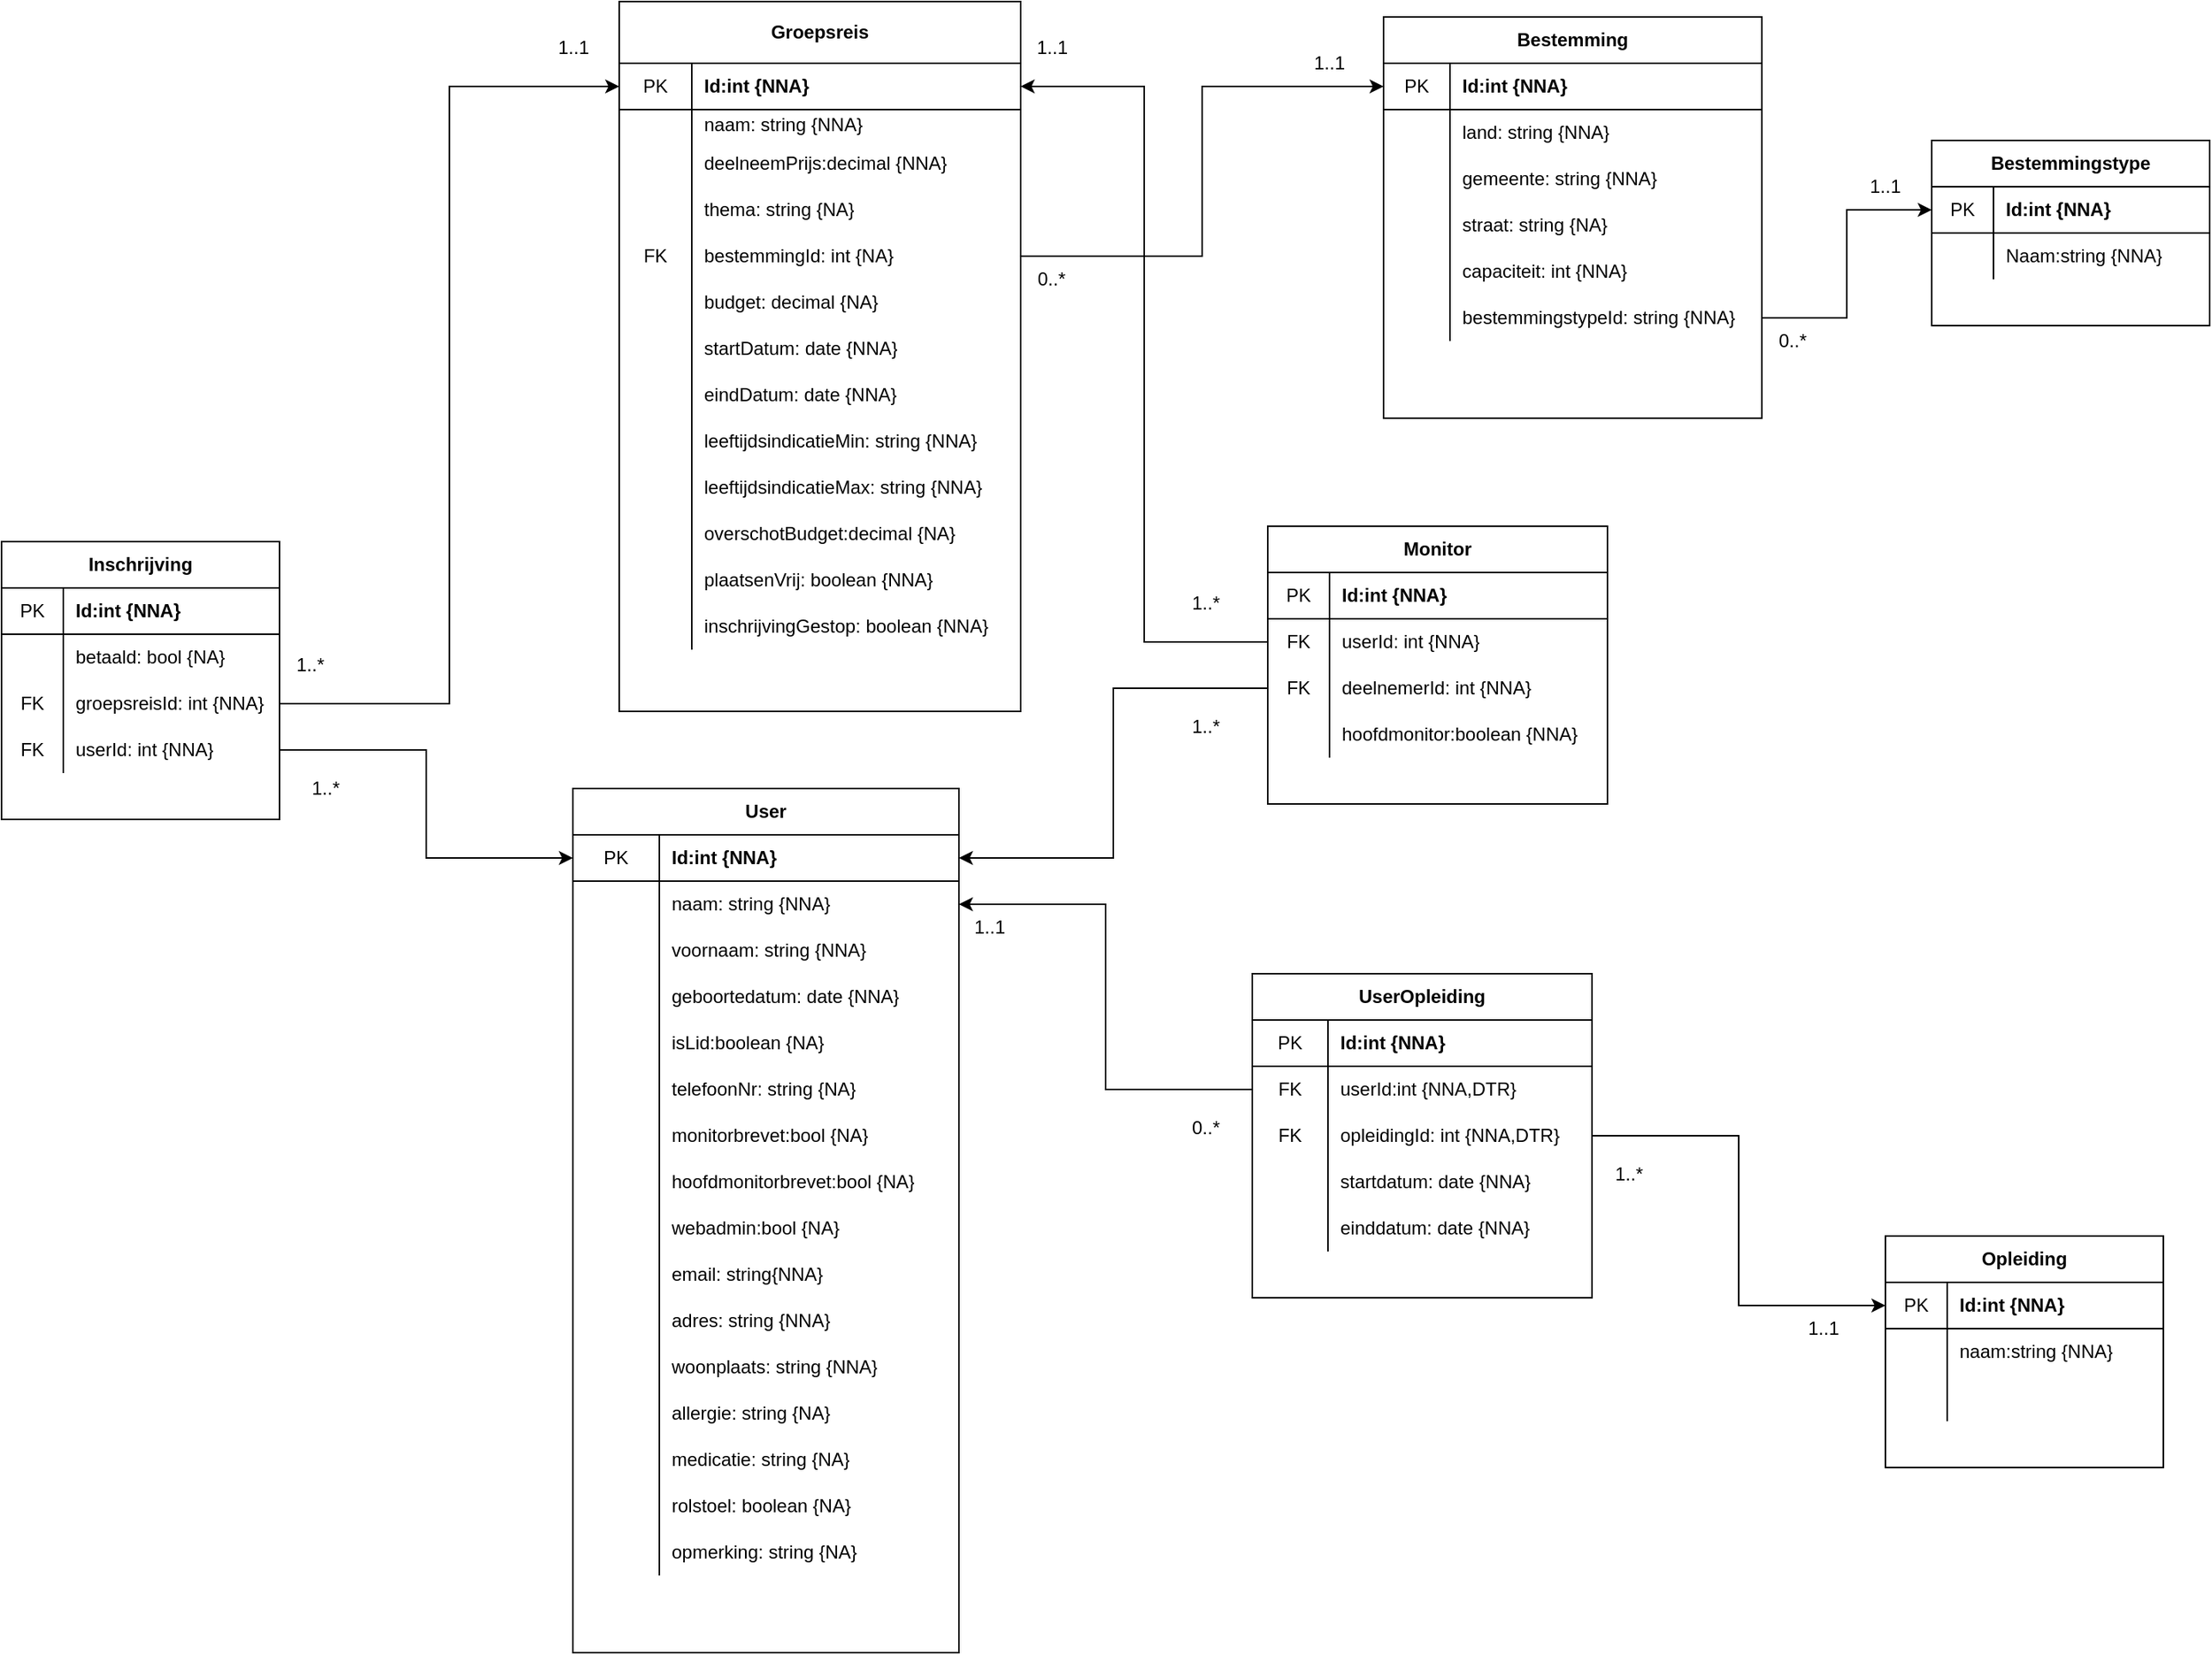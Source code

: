 <mxfile version="13.9.9" type="device"><diagram id="C5RBs43oDa-KdzZeNtuy" name="Page-1"><mxGraphModel dx="2069" dy="554" grid="1" gridSize="10" guides="1" tooltips="1" connect="1" arrows="1" fold="1" page="1" pageScale="1" pageWidth="827" pageHeight="1169" math="0" shadow="0"><root><mxCell id="WIyWlLk6GJQsqaUBKTNV-0"/><mxCell id="WIyWlLk6GJQsqaUBKTNV-1" parent="WIyWlLk6GJQsqaUBKTNV-0"/><mxCell id="b2RmtVHGMw0aTSCNM7jY-10" value="Groepsreis" style="shape=table;html=1;whiteSpace=wrap;startSize=40;container=1;collapsible=0;childLayout=tableLayout;fixedRows=1;rowLines=0;fontStyle=1;align=center;" parent="WIyWlLk6GJQsqaUBKTNV-1" vertex="1"><mxGeometry x="-260" y="50" width="260" height="460" as="geometry"/></mxCell><mxCell id="b2RmtVHGMw0aTSCNM7jY-11" value="" style="shape=partialRectangle;html=1;whiteSpace=wrap;collapsible=0;dropTarget=0;pointerEvents=0;fillColor=none;top=0;left=0;bottom=1;right=0;points=[[0,0.5],[1,0.5]];portConstraint=eastwest;" parent="b2RmtVHGMw0aTSCNM7jY-10" vertex="1"><mxGeometry y="40" width="260" height="30" as="geometry"/></mxCell><mxCell id="b2RmtVHGMw0aTSCNM7jY-12" value="PK" style="shape=partialRectangle;html=1;whiteSpace=wrap;connectable=0;fillColor=none;top=0;left=0;bottom=0;right=0;overflow=hidden;" parent="b2RmtVHGMw0aTSCNM7jY-11" vertex="1"><mxGeometry width="47" height="30" as="geometry"/></mxCell><mxCell id="b2RmtVHGMw0aTSCNM7jY-13" value="&lt;span style=&quot;font-weight: 700 ; background-color: rgb(255 , 255 , 255)&quot;&gt;Id:int {NNA}&lt;/span&gt;" style="shape=partialRectangle;html=1;whiteSpace=wrap;connectable=0;fillColor=none;top=0;left=0;bottom=0;right=0;align=left;spacingLeft=6;overflow=hidden;" parent="b2RmtVHGMw0aTSCNM7jY-11" vertex="1"><mxGeometry x="47" width="213" height="30" as="geometry"/></mxCell><mxCell id="b2RmtVHGMw0aTSCNM7jY-14" value="" style="shape=partialRectangle;html=1;whiteSpace=wrap;collapsible=0;dropTarget=0;pointerEvents=0;fillColor=none;top=0;left=0;bottom=0;right=0;points=[[0,0.5],[1,0.5]];portConstraint=eastwest;" parent="b2RmtVHGMw0aTSCNM7jY-10" vertex="1"><mxGeometry y="70" width="260" height="20" as="geometry"/></mxCell><mxCell id="b2RmtVHGMw0aTSCNM7jY-15" value="" style="shape=partialRectangle;html=1;whiteSpace=wrap;connectable=0;fillColor=none;top=0;left=0;bottom=0;right=0;overflow=hidden;" parent="b2RmtVHGMw0aTSCNM7jY-14" vertex="1"><mxGeometry width="47" height="20" as="geometry"/></mxCell><mxCell id="b2RmtVHGMw0aTSCNM7jY-16" value="naam: string {NNA}" style="shape=partialRectangle;html=1;whiteSpace=wrap;connectable=0;fillColor=none;top=0;left=0;bottom=0;right=0;align=left;spacingLeft=6;overflow=hidden;" parent="b2RmtVHGMw0aTSCNM7jY-14" vertex="1"><mxGeometry x="47" width="213" height="20" as="geometry"/></mxCell><mxCell id="b2RmtVHGMw0aTSCNM7jY-17" value="" style="shape=partialRectangle;html=1;whiteSpace=wrap;collapsible=0;dropTarget=0;pointerEvents=0;fillColor=none;top=0;left=0;bottom=0;right=0;points=[[0,0.5],[1,0.5]];portConstraint=eastwest;" parent="b2RmtVHGMw0aTSCNM7jY-10" vertex="1"><mxGeometry y="90" width="260" height="30" as="geometry"/></mxCell><mxCell id="b2RmtVHGMw0aTSCNM7jY-18" value="" style="shape=partialRectangle;html=1;whiteSpace=wrap;connectable=0;fillColor=none;top=0;left=0;bottom=0;right=0;overflow=hidden;" parent="b2RmtVHGMw0aTSCNM7jY-17" vertex="1"><mxGeometry width="47" height="30" as="geometry"/></mxCell><mxCell id="b2RmtVHGMw0aTSCNM7jY-19" value="deelneemPrijs:decimal {NNA}" style="shape=partialRectangle;html=1;whiteSpace=wrap;connectable=0;fillColor=none;top=0;left=0;bottom=0;right=0;align=left;spacingLeft=6;overflow=hidden;" parent="b2RmtVHGMw0aTSCNM7jY-17" vertex="1"><mxGeometry x="47" width="213" height="30" as="geometry"/></mxCell><mxCell id="LgkjcT197E1DzK7klK1a-7" value="" style="shape=partialRectangle;html=1;whiteSpace=wrap;collapsible=0;dropTarget=0;pointerEvents=0;fillColor=none;top=0;left=0;bottom=0;right=0;points=[[0,0.5],[1,0.5]];portConstraint=eastwest;" parent="b2RmtVHGMw0aTSCNM7jY-10" vertex="1"><mxGeometry y="120" width="260" height="30" as="geometry"/></mxCell><mxCell id="LgkjcT197E1DzK7klK1a-8" value="" style="shape=partialRectangle;html=1;whiteSpace=wrap;connectable=0;fillColor=none;top=0;left=0;bottom=0;right=0;overflow=hidden;" parent="LgkjcT197E1DzK7klK1a-7" vertex="1"><mxGeometry width="47" height="30" as="geometry"/></mxCell><mxCell id="LgkjcT197E1DzK7klK1a-9" value="thema: string {NA}" style="shape=partialRectangle;html=1;whiteSpace=wrap;connectable=0;fillColor=none;top=0;left=0;bottom=0;right=0;align=left;spacingLeft=6;overflow=hidden;" parent="LgkjcT197E1DzK7klK1a-7" vertex="1"><mxGeometry x="47" width="213" height="30" as="geometry"/></mxCell><mxCell id="LgkjcT197E1DzK7klK1a-24" value="" style="shape=partialRectangle;html=1;whiteSpace=wrap;collapsible=0;dropTarget=0;pointerEvents=0;fillColor=none;top=0;left=0;bottom=0;right=0;points=[[0,0.5],[1,0.5]];portConstraint=eastwest;" parent="b2RmtVHGMw0aTSCNM7jY-10" vertex="1"><mxGeometry y="150" width="260" height="30" as="geometry"/></mxCell><mxCell id="LgkjcT197E1DzK7klK1a-25" value="FK" style="shape=partialRectangle;html=1;whiteSpace=wrap;connectable=0;fillColor=none;top=0;left=0;bottom=0;right=0;overflow=hidden;" parent="LgkjcT197E1DzK7klK1a-24" vertex="1"><mxGeometry width="47" height="30" as="geometry"/></mxCell><mxCell id="LgkjcT197E1DzK7klK1a-26" value="bestemmingId: int {NA}" style="shape=partialRectangle;html=1;whiteSpace=wrap;connectable=0;fillColor=none;top=0;left=0;bottom=0;right=0;align=left;spacingLeft=6;overflow=hidden;" parent="LgkjcT197E1DzK7klK1a-24" vertex="1"><mxGeometry x="47" width="213" height="30" as="geometry"/></mxCell><mxCell id="nug8iFL8tTf4QqqPqUYA-22" value="" style="shape=partialRectangle;html=1;whiteSpace=wrap;collapsible=0;dropTarget=0;pointerEvents=0;fillColor=none;top=0;left=0;bottom=0;right=0;points=[[0,0.5],[1,0.5]];portConstraint=eastwest;" parent="b2RmtVHGMw0aTSCNM7jY-10" vertex="1"><mxGeometry y="180" width="260" height="30" as="geometry"/></mxCell><mxCell id="nug8iFL8tTf4QqqPqUYA-23" value="" style="shape=partialRectangle;html=1;whiteSpace=wrap;connectable=0;fillColor=none;top=0;left=0;bottom=0;right=0;overflow=hidden;" parent="nug8iFL8tTf4QqqPqUYA-22" vertex="1"><mxGeometry width="47" height="30" as="geometry"/></mxCell><mxCell id="nug8iFL8tTf4QqqPqUYA-24" value="budget: decimal {NA}" style="shape=partialRectangle;html=1;whiteSpace=wrap;connectable=0;fillColor=none;top=0;left=0;bottom=0;right=0;align=left;spacingLeft=6;overflow=hidden;" parent="nug8iFL8tTf4QqqPqUYA-22" vertex="1"><mxGeometry x="47" width="213" height="30" as="geometry"/></mxCell><mxCell id="nug8iFL8tTf4QqqPqUYA-47" value="" style="shape=partialRectangle;html=1;whiteSpace=wrap;collapsible=0;dropTarget=0;pointerEvents=0;fillColor=none;top=0;left=0;bottom=0;right=0;points=[[0,0.5],[1,0.5]];portConstraint=eastwest;" parent="b2RmtVHGMw0aTSCNM7jY-10" vertex="1"><mxGeometry y="210" width="260" height="30" as="geometry"/></mxCell><mxCell id="nug8iFL8tTf4QqqPqUYA-48" value="" style="shape=partialRectangle;html=1;whiteSpace=wrap;connectable=0;fillColor=none;top=0;left=0;bottom=0;right=0;overflow=hidden;" parent="nug8iFL8tTf4QqqPqUYA-47" vertex="1"><mxGeometry width="47" height="30" as="geometry"/></mxCell><mxCell id="nug8iFL8tTf4QqqPqUYA-49" value="startDatum: date {NNA}" style="shape=partialRectangle;html=1;whiteSpace=wrap;connectable=0;fillColor=none;top=0;left=0;bottom=0;right=0;align=left;spacingLeft=6;overflow=hidden;" parent="nug8iFL8tTf4QqqPqUYA-47" vertex="1"><mxGeometry x="47" width="213" height="30" as="geometry"/></mxCell><mxCell id="nug8iFL8tTf4QqqPqUYA-50" value="" style="shape=partialRectangle;html=1;whiteSpace=wrap;collapsible=0;dropTarget=0;pointerEvents=0;fillColor=none;top=0;left=0;bottom=0;right=0;points=[[0,0.5],[1,0.5]];portConstraint=eastwest;" parent="b2RmtVHGMw0aTSCNM7jY-10" vertex="1"><mxGeometry y="240" width="260" height="30" as="geometry"/></mxCell><mxCell id="nug8iFL8tTf4QqqPqUYA-51" value="" style="shape=partialRectangle;html=1;whiteSpace=wrap;connectable=0;fillColor=none;top=0;left=0;bottom=0;right=0;overflow=hidden;" parent="nug8iFL8tTf4QqqPqUYA-50" vertex="1"><mxGeometry width="47" height="30" as="geometry"/></mxCell><mxCell id="nug8iFL8tTf4QqqPqUYA-52" value="eindDatum: date {NNA}" style="shape=partialRectangle;html=1;whiteSpace=wrap;connectable=0;fillColor=none;top=0;left=0;bottom=0;right=0;align=left;spacingLeft=6;overflow=hidden;" parent="nug8iFL8tTf4QqqPqUYA-50" vertex="1"><mxGeometry x="47" width="213" height="30" as="geometry"/></mxCell><mxCell id="LgkjcT197E1DzK7klK1a-4" value="" style="shape=partialRectangle;html=1;whiteSpace=wrap;collapsible=0;dropTarget=0;pointerEvents=0;fillColor=none;top=0;left=0;bottom=0;right=0;points=[[0,0.5],[1,0.5]];portConstraint=eastwest;" parent="b2RmtVHGMw0aTSCNM7jY-10" vertex="1"><mxGeometry y="270" width="260" height="30" as="geometry"/></mxCell><mxCell id="LgkjcT197E1DzK7klK1a-5" value="" style="shape=partialRectangle;html=1;whiteSpace=wrap;connectable=0;fillColor=none;top=0;left=0;bottom=0;right=0;overflow=hidden;" parent="LgkjcT197E1DzK7klK1a-4" vertex="1"><mxGeometry width="47" height="30" as="geometry"/></mxCell><mxCell id="LgkjcT197E1DzK7klK1a-6" value="leeftijdsindicatieMin: string {NNA}" style="shape=partialRectangle;html=1;whiteSpace=wrap;connectable=0;fillColor=none;top=0;left=0;bottom=0;right=0;align=left;spacingLeft=6;overflow=hidden;" parent="LgkjcT197E1DzK7klK1a-4" vertex="1"><mxGeometry x="47" width="213" height="30" as="geometry"/></mxCell><mxCell id="aZck751rsVT54Oi11za5-96" value="" style="shape=partialRectangle;html=1;whiteSpace=wrap;collapsible=0;dropTarget=0;pointerEvents=0;fillColor=none;top=0;left=0;bottom=0;right=0;points=[[0,0.5],[1,0.5]];portConstraint=eastwest;" vertex="1" parent="b2RmtVHGMw0aTSCNM7jY-10"><mxGeometry y="300" width="260" height="30" as="geometry"/></mxCell><mxCell id="aZck751rsVT54Oi11za5-97" value="" style="shape=partialRectangle;html=1;whiteSpace=wrap;connectable=0;fillColor=none;top=0;left=0;bottom=0;right=0;overflow=hidden;" vertex="1" parent="aZck751rsVT54Oi11za5-96"><mxGeometry width="47" height="30" as="geometry"/></mxCell><mxCell id="aZck751rsVT54Oi11za5-98" value="leeftijdsindicatieMax: string {NNA}" style="shape=partialRectangle;html=1;whiteSpace=wrap;connectable=0;fillColor=none;top=0;left=0;bottom=0;right=0;align=left;spacingLeft=6;overflow=hidden;" vertex="1" parent="aZck751rsVT54Oi11za5-96"><mxGeometry x="47" width="213" height="30" as="geometry"/></mxCell><mxCell id="aZck751rsVT54Oi11za5-114" value="" style="shape=partialRectangle;html=1;whiteSpace=wrap;collapsible=0;dropTarget=0;pointerEvents=0;fillColor=none;top=0;left=0;bottom=0;right=0;points=[[0,0.5],[1,0.5]];portConstraint=eastwest;" vertex="1" parent="b2RmtVHGMw0aTSCNM7jY-10"><mxGeometry y="330" width="260" height="30" as="geometry"/></mxCell><mxCell id="aZck751rsVT54Oi11za5-115" value="" style="shape=partialRectangle;html=1;whiteSpace=wrap;connectable=0;fillColor=none;top=0;left=0;bottom=0;right=0;overflow=hidden;" vertex="1" parent="aZck751rsVT54Oi11za5-114"><mxGeometry width="47" height="30" as="geometry"/></mxCell><mxCell id="aZck751rsVT54Oi11za5-116" value="overschotBudget:decimal {NA}" style="shape=partialRectangle;html=1;whiteSpace=wrap;connectable=0;fillColor=none;top=0;left=0;bottom=0;right=0;align=left;spacingLeft=6;overflow=hidden;" vertex="1" parent="aZck751rsVT54Oi11za5-114"><mxGeometry x="47" width="213" height="30" as="geometry"/></mxCell><mxCell id="aZck751rsVT54Oi11za5-117" value="" style="shape=partialRectangle;html=1;whiteSpace=wrap;collapsible=0;dropTarget=0;pointerEvents=0;fillColor=none;top=0;left=0;bottom=0;right=0;points=[[0,0.5],[1,0.5]];portConstraint=eastwest;" vertex="1" parent="b2RmtVHGMw0aTSCNM7jY-10"><mxGeometry y="360" width="260" height="30" as="geometry"/></mxCell><mxCell id="aZck751rsVT54Oi11za5-118" value="" style="shape=partialRectangle;html=1;whiteSpace=wrap;connectable=0;fillColor=none;top=0;left=0;bottom=0;right=0;overflow=hidden;" vertex="1" parent="aZck751rsVT54Oi11za5-117"><mxGeometry width="47" height="30" as="geometry"/></mxCell><mxCell id="aZck751rsVT54Oi11za5-119" value="plaatsenVrij: boolean {NNA}" style="shape=partialRectangle;html=1;whiteSpace=wrap;connectable=0;fillColor=none;top=0;left=0;bottom=0;right=0;align=left;spacingLeft=6;overflow=hidden;" vertex="1" parent="aZck751rsVT54Oi11za5-117"><mxGeometry x="47" width="213" height="30" as="geometry"/></mxCell><mxCell id="aZck751rsVT54Oi11za5-157" value="" style="shape=partialRectangle;html=1;whiteSpace=wrap;collapsible=0;dropTarget=0;pointerEvents=0;fillColor=none;top=0;left=0;bottom=0;right=0;points=[[0,0.5],[1,0.5]];portConstraint=eastwest;" vertex="1" parent="b2RmtVHGMw0aTSCNM7jY-10"><mxGeometry y="390" width="260" height="30" as="geometry"/></mxCell><mxCell id="aZck751rsVT54Oi11za5-158" value="" style="shape=partialRectangle;html=1;whiteSpace=wrap;connectable=0;fillColor=none;top=0;left=0;bottom=0;right=0;overflow=hidden;" vertex="1" parent="aZck751rsVT54Oi11za5-157"><mxGeometry width="47" height="30" as="geometry"/></mxCell><mxCell id="aZck751rsVT54Oi11za5-159" value="inschrijvingGestop: boolean {NNA}" style="shape=partialRectangle;html=1;whiteSpace=wrap;connectable=0;fillColor=none;top=0;left=0;bottom=0;right=0;align=left;spacingLeft=6;overflow=hidden;" vertex="1" parent="aZck751rsVT54Oi11za5-157"><mxGeometry x="47" width="213" height="30" as="geometry"/></mxCell><mxCell id="b2RmtVHGMw0aTSCNM7jY-20" value="Bestemming" style="shape=table;html=1;whiteSpace=wrap;startSize=30;container=1;collapsible=0;childLayout=tableLayout;fixedRows=1;rowLines=0;fontStyle=1;align=center;" parent="WIyWlLk6GJQsqaUBKTNV-1" vertex="1"><mxGeometry x="235" y="60" width="245" height="260" as="geometry"/></mxCell><mxCell id="b2RmtVHGMw0aTSCNM7jY-21" value="" style="shape=partialRectangle;html=1;whiteSpace=wrap;collapsible=0;dropTarget=0;pointerEvents=0;fillColor=none;top=0;left=0;bottom=1;right=0;points=[[0,0.5],[1,0.5]];portConstraint=eastwest;" parent="b2RmtVHGMw0aTSCNM7jY-20" vertex="1"><mxGeometry y="30" width="245" height="30" as="geometry"/></mxCell><mxCell id="b2RmtVHGMw0aTSCNM7jY-22" value="PK" style="shape=partialRectangle;html=1;whiteSpace=wrap;connectable=0;fillColor=none;top=0;left=0;bottom=0;right=0;overflow=hidden;" parent="b2RmtVHGMw0aTSCNM7jY-21" vertex="1"><mxGeometry width="43" height="30" as="geometry"/></mxCell><mxCell id="b2RmtVHGMw0aTSCNM7jY-23" value="&lt;span style=&quot;font-weight: 700 ; background-color: rgb(255 , 255 , 255)&quot;&gt;Id:int {NNA}&lt;/span&gt;" style="shape=partialRectangle;html=1;whiteSpace=wrap;connectable=0;fillColor=none;top=0;left=0;bottom=0;right=0;align=left;spacingLeft=6;overflow=hidden;" parent="b2RmtVHGMw0aTSCNM7jY-21" vertex="1"><mxGeometry x="43" width="202" height="30" as="geometry"/></mxCell><mxCell id="b2RmtVHGMw0aTSCNM7jY-24" value="" style="shape=partialRectangle;html=1;whiteSpace=wrap;collapsible=0;dropTarget=0;pointerEvents=0;fillColor=none;top=0;left=0;bottom=0;right=0;points=[[0,0.5],[1,0.5]];portConstraint=eastwest;" parent="b2RmtVHGMw0aTSCNM7jY-20" vertex="1"><mxGeometry y="60" width="245" height="30" as="geometry"/></mxCell><mxCell id="b2RmtVHGMw0aTSCNM7jY-25" value="" style="shape=partialRectangle;html=1;whiteSpace=wrap;connectable=0;fillColor=none;top=0;left=0;bottom=0;right=0;overflow=hidden;" parent="b2RmtVHGMw0aTSCNM7jY-24" vertex="1"><mxGeometry width="43" height="30" as="geometry"/></mxCell><mxCell id="b2RmtVHGMw0aTSCNM7jY-26" value="land: string {NNA}" style="shape=partialRectangle;html=1;whiteSpace=wrap;connectable=0;fillColor=none;top=0;left=0;bottom=0;right=0;align=left;spacingLeft=6;overflow=hidden;" parent="b2RmtVHGMw0aTSCNM7jY-24" vertex="1"><mxGeometry x="43" width="202" height="30" as="geometry"/></mxCell><mxCell id="b2RmtVHGMw0aTSCNM7jY-27" value="" style="shape=partialRectangle;html=1;whiteSpace=wrap;collapsible=0;dropTarget=0;pointerEvents=0;fillColor=none;top=0;left=0;bottom=0;right=0;points=[[0,0.5],[1,0.5]];portConstraint=eastwest;" parent="b2RmtVHGMw0aTSCNM7jY-20" vertex="1"><mxGeometry y="90" width="245" height="30" as="geometry"/></mxCell><mxCell id="b2RmtVHGMw0aTSCNM7jY-28" value="" style="shape=partialRectangle;html=1;whiteSpace=wrap;connectable=0;fillColor=none;top=0;left=0;bottom=0;right=0;overflow=hidden;" parent="b2RmtVHGMw0aTSCNM7jY-27" vertex="1"><mxGeometry width="43" height="30" as="geometry"/></mxCell><mxCell id="b2RmtVHGMw0aTSCNM7jY-29" value="gemeente: string {NNA}" style="shape=partialRectangle;html=1;whiteSpace=wrap;connectable=0;fillColor=none;top=0;left=0;bottom=0;right=0;align=left;spacingLeft=6;overflow=hidden;" parent="b2RmtVHGMw0aTSCNM7jY-27" vertex="1"><mxGeometry x="43" width="202" height="30" as="geometry"/></mxCell><mxCell id="uZnQe8wYLzyNg_ydjCBc-38" value="" style="shape=partialRectangle;html=1;whiteSpace=wrap;collapsible=0;dropTarget=0;pointerEvents=0;fillColor=none;top=0;left=0;bottom=0;right=0;points=[[0,0.5],[1,0.5]];portConstraint=eastwest;" parent="b2RmtVHGMw0aTSCNM7jY-20" vertex="1"><mxGeometry y="120" width="245" height="30" as="geometry"/></mxCell><mxCell id="uZnQe8wYLzyNg_ydjCBc-39" value="" style="shape=partialRectangle;html=1;whiteSpace=wrap;connectable=0;fillColor=none;top=0;left=0;bottom=0;right=0;overflow=hidden;" parent="uZnQe8wYLzyNg_ydjCBc-38" vertex="1"><mxGeometry width="43" height="30" as="geometry"/></mxCell><mxCell id="uZnQe8wYLzyNg_ydjCBc-40" value="straat: string {NA}" style="shape=partialRectangle;html=1;whiteSpace=wrap;connectable=0;fillColor=none;top=0;left=0;bottom=0;right=0;align=left;spacingLeft=6;overflow=hidden;" parent="uZnQe8wYLzyNg_ydjCBc-38" vertex="1"><mxGeometry x="43" width="202" height="30" as="geometry"/></mxCell><mxCell id="uZnQe8wYLzyNg_ydjCBc-41" value="" style="shape=partialRectangle;html=1;whiteSpace=wrap;collapsible=0;dropTarget=0;pointerEvents=0;fillColor=none;top=0;left=0;bottom=0;right=0;points=[[0,0.5],[1,0.5]];portConstraint=eastwest;" parent="b2RmtVHGMw0aTSCNM7jY-20" vertex="1"><mxGeometry y="150" width="245" height="30" as="geometry"/></mxCell><mxCell id="uZnQe8wYLzyNg_ydjCBc-42" value="" style="shape=partialRectangle;html=1;whiteSpace=wrap;connectable=0;fillColor=none;top=0;left=0;bottom=0;right=0;overflow=hidden;" parent="uZnQe8wYLzyNg_ydjCBc-41" vertex="1"><mxGeometry width="43" height="30" as="geometry"/></mxCell><mxCell id="uZnQe8wYLzyNg_ydjCBc-43" value="capaciteit: int {NNA}" style="shape=partialRectangle;html=1;whiteSpace=wrap;connectable=0;fillColor=none;top=0;left=0;bottom=0;right=0;align=left;spacingLeft=6;overflow=hidden;" parent="uZnQe8wYLzyNg_ydjCBc-41" vertex="1"><mxGeometry x="43" width="202" height="30" as="geometry"/></mxCell><mxCell id="nug8iFL8tTf4QqqPqUYA-75" value="" style="shape=partialRectangle;html=1;whiteSpace=wrap;collapsible=0;dropTarget=0;pointerEvents=0;fillColor=none;top=0;left=0;bottom=0;right=0;points=[[0,0.5],[1,0.5]];portConstraint=eastwest;" parent="b2RmtVHGMw0aTSCNM7jY-20" vertex="1"><mxGeometry y="180" width="245" height="30" as="geometry"/></mxCell><mxCell id="nug8iFL8tTf4QqqPqUYA-76" value="" style="shape=partialRectangle;html=1;whiteSpace=wrap;connectable=0;fillColor=none;top=0;left=0;bottom=0;right=0;overflow=hidden;" parent="nug8iFL8tTf4QqqPqUYA-75" vertex="1"><mxGeometry width="43" height="30" as="geometry"/></mxCell><mxCell id="nug8iFL8tTf4QqqPqUYA-77" value="bestemmingstypeId: string {NNA}" style="shape=partialRectangle;html=1;whiteSpace=wrap;connectable=0;fillColor=none;top=0;left=0;bottom=0;right=0;align=left;spacingLeft=6;overflow=hidden;" parent="nug8iFL8tTf4QqqPqUYA-75" vertex="1"><mxGeometry x="43" width="202" height="30" as="geometry"/></mxCell><mxCell id="nug8iFL8tTf4QqqPqUYA-78" style="edgeStyle=orthogonalEdgeStyle;rounded=0;orthogonalLoop=1;jettySize=auto;html=1;exitX=1;exitY=0.5;exitDx=0;exitDy=0;" parent="b2RmtVHGMw0aTSCNM7jY-20" source="nug8iFL8tTf4QqqPqUYA-75" target="nug8iFL8tTf4QqqPqUYA-75" edge="1"><mxGeometry relative="1" as="geometry"/></mxCell><mxCell id="b2RmtVHGMw0aTSCNM7jY-30" value="User" style="shape=table;html=1;whiteSpace=wrap;startSize=30;container=1;collapsible=0;childLayout=tableLayout;fixedRows=1;rowLines=0;fontStyle=1;align=center;" parent="WIyWlLk6GJQsqaUBKTNV-1" vertex="1"><mxGeometry x="-290" y="560" width="250" height="560" as="geometry"/></mxCell><mxCell id="b2RmtVHGMw0aTSCNM7jY-31" value="" style="shape=partialRectangle;html=1;whiteSpace=wrap;collapsible=0;dropTarget=0;pointerEvents=0;fillColor=none;top=0;left=0;bottom=1;right=0;points=[[0,0.5],[1,0.5]];portConstraint=eastwest;" parent="b2RmtVHGMw0aTSCNM7jY-30" vertex="1"><mxGeometry y="30" width="250" height="30" as="geometry"/></mxCell><mxCell id="b2RmtVHGMw0aTSCNM7jY-32" value="PK" style="shape=partialRectangle;html=1;whiteSpace=wrap;connectable=0;fillColor=none;top=0;left=0;bottom=0;right=0;overflow=hidden;" parent="b2RmtVHGMw0aTSCNM7jY-31" vertex="1"><mxGeometry width="56" height="30" as="geometry"/></mxCell><mxCell id="b2RmtVHGMw0aTSCNM7jY-33" value="&lt;span style=&quot;font-weight: 700 ; background-color: rgb(255 , 255 , 255)&quot;&gt;Id:int {NNA}&lt;/span&gt;" style="shape=partialRectangle;html=1;whiteSpace=wrap;connectable=0;fillColor=none;top=0;left=0;bottom=0;right=0;align=left;spacingLeft=6;overflow=hidden;" parent="b2RmtVHGMw0aTSCNM7jY-31" vertex="1"><mxGeometry x="56" width="194" height="30" as="geometry"/></mxCell><mxCell id="b2RmtVHGMw0aTSCNM7jY-34" value="" style="shape=partialRectangle;html=1;whiteSpace=wrap;collapsible=0;dropTarget=0;pointerEvents=0;fillColor=none;top=0;left=0;bottom=0;right=0;points=[[0,0.5],[1,0.5]];portConstraint=eastwest;" parent="b2RmtVHGMw0aTSCNM7jY-30" vertex="1"><mxGeometry y="60" width="250" height="30" as="geometry"/></mxCell><mxCell id="b2RmtVHGMw0aTSCNM7jY-35" value="" style="shape=partialRectangle;html=1;whiteSpace=wrap;connectable=0;fillColor=none;top=0;left=0;bottom=0;right=0;overflow=hidden;" parent="b2RmtVHGMw0aTSCNM7jY-34" vertex="1"><mxGeometry width="56" height="30" as="geometry"/></mxCell><mxCell id="b2RmtVHGMw0aTSCNM7jY-36" value="naam: string {NNA}" style="shape=partialRectangle;html=1;whiteSpace=wrap;connectable=0;fillColor=none;top=0;left=0;bottom=0;right=0;align=left;spacingLeft=6;overflow=hidden;" parent="b2RmtVHGMw0aTSCNM7jY-34" vertex="1"><mxGeometry x="56" width="194" height="30" as="geometry"/></mxCell><mxCell id="nug8iFL8tTf4QqqPqUYA-53" value="" style="shape=partialRectangle;html=1;whiteSpace=wrap;collapsible=0;dropTarget=0;pointerEvents=0;fillColor=none;top=0;left=0;bottom=0;right=0;points=[[0,0.5],[1,0.5]];portConstraint=eastwest;" parent="b2RmtVHGMw0aTSCNM7jY-30" vertex="1"><mxGeometry y="90" width="250" height="30" as="geometry"/></mxCell><mxCell id="nug8iFL8tTf4QqqPqUYA-54" value="" style="shape=partialRectangle;html=1;whiteSpace=wrap;connectable=0;fillColor=none;top=0;left=0;bottom=0;right=0;overflow=hidden;" parent="nug8iFL8tTf4QqqPqUYA-53" vertex="1"><mxGeometry width="56" height="30" as="geometry"/></mxCell><mxCell id="nug8iFL8tTf4QqqPqUYA-55" value="voornaam: string {NNA}" style="shape=partialRectangle;html=1;whiteSpace=wrap;connectable=0;fillColor=none;top=0;left=0;bottom=0;right=0;align=left;spacingLeft=6;overflow=hidden;" parent="nug8iFL8tTf4QqqPqUYA-53" vertex="1"><mxGeometry x="56" width="194" height="30" as="geometry"/></mxCell><mxCell id="b2RmtVHGMw0aTSCNM7jY-37" value="" style="shape=partialRectangle;html=1;whiteSpace=wrap;collapsible=0;dropTarget=0;pointerEvents=0;fillColor=none;top=0;left=0;bottom=0;right=0;points=[[0,0.5],[1,0.5]];portConstraint=eastwest;" parent="b2RmtVHGMw0aTSCNM7jY-30" vertex="1"><mxGeometry y="120" width="250" height="30" as="geometry"/></mxCell><mxCell id="b2RmtVHGMw0aTSCNM7jY-38" value="" style="shape=partialRectangle;html=1;whiteSpace=wrap;connectable=0;fillColor=none;top=0;left=0;bottom=0;right=0;overflow=hidden;" parent="b2RmtVHGMw0aTSCNM7jY-37" vertex="1"><mxGeometry width="56" height="30" as="geometry"/></mxCell><mxCell id="b2RmtVHGMw0aTSCNM7jY-39" value="geboortedatum: date {NNA}" style="shape=partialRectangle;html=1;whiteSpace=wrap;connectable=0;fillColor=none;top=0;left=0;bottom=0;right=0;align=left;spacingLeft=6;overflow=hidden;" parent="b2RmtVHGMw0aTSCNM7jY-37" vertex="1"><mxGeometry x="56" width="194" height="30" as="geometry"/></mxCell><mxCell id="uZnQe8wYLzyNg_ydjCBc-44" value="" style="shape=partialRectangle;html=1;whiteSpace=wrap;collapsible=0;dropTarget=0;pointerEvents=0;fillColor=none;top=0;left=0;bottom=0;right=0;points=[[0,0.5],[1,0.5]];portConstraint=eastwest;" parent="b2RmtVHGMw0aTSCNM7jY-30" vertex="1"><mxGeometry y="150" width="250" height="30" as="geometry"/></mxCell><mxCell id="uZnQe8wYLzyNg_ydjCBc-45" value="" style="shape=partialRectangle;html=1;whiteSpace=wrap;connectable=0;fillColor=none;top=0;left=0;bottom=0;right=0;overflow=hidden;" parent="uZnQe8wYLzyNg_ydjCBc-44" vertex="1"><mxGeometry width="56" height="30" as="geometry"/></mxCell><mxCell id="uZnQe8wYLzyNg_ydjCBc-46" value="isLid:boolean {NA}" style="shape=partialRectangle;html=1;whiteSpace=wrap;connectable=0;fillColor=none;top=0;left=0;bottom=0;right=0;align=left;spacingLeft=6;overflow=hidden;" parent="uZnQe8wYLzyNg_ydjCBc-44" vertex="1"><mxGeometry x="56" width="194" height="30" as="geometry"/></mxCell><mxCell id="uZnQe8wYLzyNg_ydjCBc-47" value="" style="shape=partialRectangle;html=1;whiteSpace=wrap;collapsible=0;dropTarget=0;pointerEvents=0;fillColor=none;top=0;left=0;bottom=0;right=0;points=[[0,0.5],[1,0.5]];portConstraint=eastwest;" parent="b2RmtVHGMw0aTSCNM7jY-30" vertex="1"><mxGeometry y="180" width="250" height="30" as="geometry"/></mxCell><mxCell id="uZnQe8wYLzyNg_ydjCBc-48" value="" style="shape=partialRectangle;html=1;whiteSpace=wrap;connectable=0;fillColor=none;top=0;left=0;bottom=0;right=0;overflow=hidden;" parent="uZnQe8wYLzyNg_ydjCBc-47" vertex="1"><mxGeometry width="56" height="30" as="geometry"/></mxCell><mxCell id="uZnQe8wYLzyNg_ydjCBc-49" value="telefoonNr: string {NA}" style="shape=partialRectangle;html=1;whiteSpace=wrap;connectable=0;fillColor=none;top=0;left=0;bottom=0;right=0;align=left;spacingLeft=6;overflow=hidden;" parent="uZnQe8wYLzyNg_ydjCBc-47" vertex="1"><mxGeometry x="56" width="194" height="30" as="geometry"/></mxCell><mxCell id="uZnQe8wYLzyNg_ydjCBc-50" value="" style="shape=partialRectangle;html=1;whiteSpace=wrap;collapsible=0;dropTarget=0;pointerEvents=0;fillColor=none;top=0;left=0;bottom=0;right=0;points=[[0,0.5],[1,0.5]];portConstraint=eastwest;" parent="b2RmtVHGMw0aTSCNM7jY-30" vertex="1"><mxGeometry y="210" width="250" height="30" as="geometry"/></mxCell><mxCell id="uZnQe8wYLzyNg_ydjCBc-51" value="" style="shape=partialRectangle;html=1;whiteSpace=wrap;connectable=0;fillColor=none;top=0;left=0;bottom=0;right=0;overflow=hidden;" parent="uZnQe8wYLzyNg_ydjCBc-50" vertex="1"><mxGeometry width="56" height="30" as="geometry"/></mxCell><mxCell id="uZnQe8wYLzyNg_ydjCBc-52" value="monitorbrevet:bool {NA}" style="shape=partialRectangle;html=1;whiteSpace=wrap;connectable=0;fillColor=none;top=0;left=0;bottom=0;right=0;align=left;spacingLeft=6;overflow=hidden;" parent="uZnQe8wYLzyNg_ydjCBc-50" vertex="1"><mxGeometry x="56" width="194" height="30" as="geometry"/></mxCell><mxCell id="uZnQe8wYLzyNg_ydjCBc-53" value="" style="shape=partialRectangle;html=1;whiteSpace=wrap;collapsible=0;dropTarget=0;pointerEvents=0;fillColor=none;top=0;left=0;bottom=0;right=0;points=[[0,0.5],[1,0.5]];portConstraint=eastwest;" parent="b2RmtVHGMw0aTSCNM7jY-30" vertex="1"><mxGeometry y="240" width="250" height="30" as="geometry"/></mxCell><mxCell id="uZnQe8wYLzyNg_ydjCBc-54" value="" style="shape=partialRectangle;html=1;whiteSpace=wrap;connectable=0;fillColor=none;top=0;left=0;bottom=0;right=0;overflow=hidden;" parent="uZnQe8wYLzyNg_ydjCBc-53" vertex="1"><mxGeometry width="56" height="30" as="geometry"/></mxCell><mxCell id="uZnQe8wYLzyNg_ydjCBc-55" value="hoofdmonitorbrevet:bool {NA}" style="shape=partialRectangle;html=1;whiteSpace=wrap;connectable=0;fillColor=none;top=0;left=0;bottom=0;right=0;align=left;spacingLeft=6;overflow=hidden;" parent="uZnQe8wYLzyNg_ydjCBc-53" vertex="1"><mxGeometry x="56" width="194" height="30" as="geometry"/></mxCell><mxCell id="nug8iFL8tTf4QqqPqUYA-0" value="" style="shape=partialRectangle;html=1;whiteSpace=wrap;collapsible=0;dropTarget=0;pointerEvents=0;fillColor=none;top=0;left=0;bottom=0;right=0;points=[[0,0.5],[1,0.5]];portConstraint=eastwest;" parent="b2RmtVHGMw0aTSCNM7jY-30" vertex="1"><mxGeometry y="270" width="250" height="30" as="geometry"/></mxCell><mxCell id="nug8iFL8tTf4QqqPqUYA-1" value="" style="shape=partialRectangle;html=1;whiteSpace=wrap;connectable=0;fillColor=none;top=0;left=0;bottom=0;right=0;overflow=hidden;" parent="nug8iFL8tTf4QqqPqUYA-0" vertex="1"><mxGeometry width="56" height="30" as="geometry"/></mxCell><mxCell id="nug8iFL8tTf4QqqPqUYA-2" value="webadmin:bool {NA}" style="shape=partialRectangle;html=1;whiteSpace=wrap;connectable=0;fillColor=none;top=0;left=0;bottom=0;right=0;align=left;spacingLeft=6;overflow=hidden;" parent="nug8iFL8tTf4QqqPqUYA-0" vertex="1"><mxGeometry x="56" width="194" height="30" as="geometry"/></mxCell><mxCell id="nug8iFL8tTf4QqqPqUYA-56" value="" style="shape=partialRectangle;html=1;whiteSpace=wrap;collapsible=0;dropTarget=0;pointerEvents=0;fillColor=none;top=0;left=0;bottom=0;right=0;points=[[0,0.5],[1,0.5]];portConstraint=eastwest;" parent="b2RmtVHGMw0aTSCNM7jY-30" vertex="1"><mxGeometry y="300" width="250" height="30" as="geometry"/></mxCell><mxCell id="nug8iFL8tTf4QqqPqUYA-57" value="" style="shape=partialRectangle;html=1;whiteSpace=wrap;connectable=0;fillColor=none;top=0;left=0;bottom=0;right=0;overflow=hidden;" parent="nug8iFL8tTf4QqqPqUYA-56" vertex="1"><mxGeometry width="56" height="30" as="geometry"/></mxCell><mxCell id="nug8iFL8tTf4QqqPqUYA-58" value="email: string{NNA}" style="shape=partialRectangle;html=1;whiteSpace=wrap;connectable=0;fillColor=none;top=0;left=0;bottom=0;right=0;align=left;spacingLeft=6;overflow=hidden;" parent="nug8iFL8tTf4QqqPqUYA-56" vertex="1"><mxGeometry x="56" width="194" height="30" as="geometry"/></mxCell><mxCell id="aZck751rsVT54Oi11za5-26" value="" style="shape=partialRectangle;html=1;whiteSpace=wrap;collapsible=0;dropTarget=0;pointerEvents=0;fillColor=none;top=0;left=0;bottom=0;right=0;points=[[0,0.5],[1,0.5]];portConstraint=eastwest;" vertex="1" parent="b2RmtVHGMw0aTSCNM7jY-30"><mxGeometry y="330" width="250" height="30" as="geometry"/></mxCell><mxCell id="aZck751rsVT54Oi11za5-27" value="" style="shape=partialRectangle;html=1;whiteSpace=wrap;connectable=0;fillColor=none;top=0;left=0;bottom=0;right=0;overflow=hidden;" vertex="1" parent="aZck751rsVT54Oi11za5-26"><mxGeometry width="56" height="30" as="geometry"/></mxCell><mxCell id="aZck751rsVT54Oi11za5-28" value="adres: string {NNA}" style="shape=partialRectangle;html=1;whiteSpace=wrap;connectable=0;fillColor=none;top=0;left=0;bottom=0;right=0;align=left;spacingLeft=6;overflow=hidden;" vertex="1" parent="aZck751rsVT54Oi11za5-26"><mxGeometry x="56" width="194" height="30" as="geometry"/></mxCell><mxCell id="aZck751rsVT54Oi11za5-63" value="" style="shape=partialRectangle;html=1;whiteSpace=wrap;collapsible=0;dropTarget=0;pointerEvents=0;fillColor=none;top=0;left=0;bottom=0;right=0;points=[[0,0.5],[1,0.5]];portConstraint=eastwest;" vertex="1" parent="b2RmtVHGMw0aTSCNM7jY-30"><mxGeometry y="360" width="250" height="30" as="geometry"/></mxCell><mxCell id="aZck751rsVT54Oi11za5-64" value="" style="shape=partialRectangle;html=1;whiteSpace=wrap;connectable=0;fillColor=none;top=0;left=0;bottom=0;right=0;overflow=hidden;" vertex="1" parent="aZck751rsVT54Oi11za5-63"><mxGeometry width="56" height="30" as="geometry"/></mxCell><mxCell id="aZck751rsVT54Oi11za5-65" value="woonplaats: string {NNA}" style="shape=partialRectangle;html=1;whiteSpace=wrap;connectable=0;fillColor=none;top=0;left=0;bottom=0;right=0;align=left;spacingLeft=6;overflow=hidden;" vertex="1" parent="aZck751rsVT54Oi11za5-63"><mxGeometry x="56" width="194" height="30" as="geometry"/></mxCell><mxCell id="aZck751rsVT54Oi11za5-102" value="" style="shape=partialRectangle;html=1;whiteSpace=wrap;collapsible=0;dropTarget=0;pointerEvents=0;fillColor=none;top=0;left=0;bottom=0;right=0;points=[[0,0.5],[1,0.5]];portConstraint=eastwest;" vertex="1" parent="b2RmtVHGMw0aTSCNM7jY-30"><mxGeometry y="390" width="250" height="30" as="geometry"/></mxCell><mxCell id="aZck751rsVT54Oi11za5-103" value="" style="shape=partialRectangle;html=1;whiteSpace=wrap;connectable=0;fillColor=none;top=0;left=0;bottom=0;right=0;overflow=hidden;" vertex="1" parent="aZck751rsVT54Oi11za5-102"><mxGeometry width="56" height="30" as="geometry"/></mxCell><mxCell id="aZck751rsVT54Oi11za5-104" value="allergie: string {NA}" style="shape=partialRectangle;html=1;whiteSpace=wrap;connectable=0;fillColor=none;top=0;left=0;bottom=0;right=0;align=left;spacingLeft=6;overflow=hidden;" vertex="1" parent="aZck751rsVT54Oi11za5-102"><mxGeometry x="56" width="194" height="30" as="geometry"/></mxCell><mxCell id="aZck751rsVT54Oi11za5-105" value="" style="shape=partialRectangle;html=1;whiteSpace=wrap;collapsible=0;dropTarget=0;pointerEvents=0;fillColor=none;top=0;left=0;bottom=0;right=0;points=[[0,0.5],[1,0.5]];portConstraint=eastwest;" vertex="1" parent="b2RmtVHGMw0aTSCNM7jY-30"><mxGeometry y="420" width="250" height="30" as="geometry"/></mxCell><mxCell id="aZck751rsVT54Oi11za5-106" value="" style="shape=partialRectangle;html=1;whiteSpace=wrap;connectable=0;fillColor=none;top=0;left=0;bottom=0;right=0;overflow=hidden;" vertex="1" parent="aZck751rsVT54Oi11za5-105"><mxGeometry width="56" height="30" as="geometry"/></mxCell><mxCell id="aZck751rsVT54Oi11za5-107" value="medicatie: string {NA}" style="shape=partialRectangle;html=1;whiteSpace=wrap;connectable=0;fillColor=none;top=0;left=0;bottom=0;right=0;align=left;spacingLeft=6;overflow=hidden;" vertex="1" parent="aZck751rsVT54Oi11za5-105"><mxGeometry x="56" width="194" height="30" as="geometry"/></mxCell><mxCell id="aZck751rsVT54Oi11za5-108" value="" style="shape=partialRectangle;html=1;whiteSpace=wrap;collapsible=0;dropTarget=0;pointerEvents=0;fillColor=none;top=0;left=0;bottom=0;right=0;points=[[0,0.5],[1,0.5]];portConstraint=eastwest;" vertex="1" parent="b2RmtVHGMw0aTSCNM7jY-30"><mxGeometry y="450" width="250" height="30" as="geometry"/></mxCell><mxCell id="aZck751rsVT54Oi11za5-109" value="" style="shape=partialRectangle;html=1;whiteSpace=wrap;connectable=0;fillColor=none;top=0;left=0;bottom=0;right=0;overflow=hidden;" vertex="1" parent="aZck751rsVT54Oi11za5-108"><mxGeometry width="56" height="30" as="geometry"/></mxCell><mxCell id="aZck751rsVT54Oi11za5-110" value="rolstoel: boolean {NA}" style="shape=partialRectangle;html=1;whiteSpace=wrap;connectable=0;fillColor=none;top=0;left=0;bottom=0;right=0;align=left;spacingLeft=6;overflow=hidden;" vertex="1" parent="aZck751rsVT54Oi11za5-108"><mxGeometry x="56" width="194" height="30" as="geometry"/></mxCell><mxCell id="aZck751rsVT54Oi11za5-111" value="" style="shape=partialRectangle;html=1;whiteSpace=wrap;collapsible=0;dropTarget=0;pointerEvents=0;fillColor=none;top=0;left=0;bottom=0;right=0;points=[[0,0.5],[1,0.5]];portConstraint=eastwest;" vertex="1" parent="b2RmtVHGMw0aTSCNM7jY-30"><mxGeometry y="480" width="250" height="30" as="geometry"/></mxCell><mxCell id="aZck751rsVT54Oi11za5-112" value="" style="shape=partialRectangle;html=1;whiteSpace=wrap;connectable=0;fillColor=none;top=0;left=0;bottom=0;right=0;overflow=hidden;" vertex="1" parent="aZck751rsVT54Oi11za5-111"><mxGeometry width="56" height="30" as="geometry"/></mxCell><mxCell id="aZck751rsVT54Oi11za5-113" value="opmerking: string {NA}" style="shape=partialRectangle;html=1;whiteSpace=wrap;connectable=0;fillColor=none;top=0;left=0;bottom=0;right=0;align=left;spacingLeft=6;overflow=hidden;" vertex="1" parent="aZck751rsVT54Oi11za5-111"><mxGeometry x="56" width="194" height="30" as="geometry"/></mxCell><mxCell id="b2RmtVHGMw0aTSCNM7jY-40" value="Inschrijving" style="shape=table;html=1;whiteSpace=wrap;startSize=30;container=1;collapsible=0;childLayout=tableLayout;fixedRows=1;rowLines=0;fontStyle=1;align=center;" parent="WIyWlLk6GJQsqaUBKTNV-1" vertex="1"><mxGeometry x="-660" y="400" width="180" height="180" as="geometry"/></mxCell><mxCell id="b2RmtVHGMw0aTSCNM7jY-41" value="" style="shape=partialRectangle;html=1;whiteSpace=wrap;collapsible=0;dropTarget=0;pointerEvents=0;fillColor=none;top=0;left=0;bottom=1;right=0;points=[[0,0.5],[1,0.5]];portConstraint=eastwest;" parent="b2RmtVHGMw0aTSCNM7jY-40" vertex="1"><mxGeometry y="30" width="180" height="30" as="geometry"/></mxCell><mxCell id="b2RmtVHGMw0aTSCNM7jY-42" value="PK" style="shape=partialRectangle;html=1;whiteSpace=wrap;connectable=0;fillColor=none;top=0;left=0;bottom=0;right=0;overflow=hidden;" parent="b2RmtVHGMw0aTSCNM7jY-41" vertex="1"><mxGeometry width="40" height="30" as="geometry"/></mxCell><mxCell id="b2RmtVHGMw0aTSCNM7jY-43" value="&lt;span style=&quot;font-weight: 700 ; background-color: rgb(255 , 255 , 255)&quot;&gt;Id:int {NNA}&lt;/span&gt;" style="shape=partialRectangle;html=1;whiteSpace=wrap;connectable=0;fillColor=none;top=0;left=0;bottom=0;right=0;align=left;spacingLeft=6;overflow=hidden;" parent="b2RmtVHGMw0aTSCNM7jY-41" vertex="1"><mxGeometry x="40" width="140" height="30" as="geometry"/></mxCell><mxCell id="b2RmtVHGMw0aTSCNM7jY-44" value="" style="shape=partialRectangle;html=1;whiteSpace=wrap;collapsible=0;dropTarget=0;pointerEvents=0;fillColor=none;top=0;left=0;bottom=0;right=0;points=[[0,0.5],[1,0.5]];portConstraint=eastwest;" parent="b2RmtVHGMw0aTSCNM7jY-40" vertex="1"><mxGeometry y="60" width="180" height="30" as="geometry"/></mxCell><mxCell id="b2RmtVHGMw0aTSCNM7jY-45" value="" style="shape=partialRectangle;html=1;whiteSpace=wrap;connectable=0;fillColor=none;top=0;left=0;bottom=0;right=0;overflow=hidden;" parent="b2RmtVHGMw0aTSCNM7jY-44" vertex="1"><mxGeometry width="40" height="30" as="geometry"/></mxCell><mxCell id="b2RmtVHGMw0aTSCNM7jY-46" value="betaald: bool {NA}" style="shape=partialRectangle;html=1;whiteSpace=wrap;connectable=0;fillColor=none;top=0;left=0;bottom=0;right=0;align=left;spacingLeft=6;overflow=hidden;" parent="b2RmtVHGMw0aTSCNM7jY-44" vertex="1"><mxGeometry x="40" width="140" height="30" as="geometry"/></mxCell><mxCell id="b2RmtVHGMw0aTSCNM7jY-47" value="" style="shape=partialRectangle;html=1;whiteSpace=wrap;collapsible=0;dropTarget=0;pointerEvents=0;fillColor=none;top=0;left=0;bottom=0;right=0;points=[[0,0.5],[1,0.5]];portConstraint=eastwest;" parent="b2RmtVHGMw0aTSCNM7jY-40" vertex="1"><mxGeometry y="90" width="180" height="30" as="geometry"/></mxCell><mxCell id="b2RmtVHGMw0aTSCNM7jY-48" value="FK" style="shape=partialRectangle;html=1;whiteSpace=wrap;connectable=0;fillColor=none;top=0;left=0;bottom=0;right=0;overflow=hidden;" parent="b2RmtVHGMw0aTSCNM7jY-47" vertex="1"><mxGeometry width="40" height="30" as="geometry"/></mxCell><mxCell id="b2RmtVHGMw0aTSCNM7jY-49" value="groepsreisId: int {NNA}" style="shape=partialRectangle;html=1;whiteSpace=wrap;connectable=0;fillColor=none;top=0;left=0;bottom=0;right=0;align=left;spacingLeft=6;overflow=hidden;" parent="b2RmtVHGMw0aTSCNM7jY-47" vertex="1"><mxGeometry x="40" width="140" height="30" as="geometry"/></mxCell><mxCell id="LgkjcT197E1DzK7klK1a-20" value="" style="shape=partialRectangle;html=1;whiteSpace=wrap;collapsible=0;dropTarget=0;pointerEvents=0;fillColor=none;top=0;left=0;bottom=0;right=0;points=[[0,0.5],[1,0.5]];portConstraint=eastwest;" parent="b2RmtVHGMw0aTSCNM7jY-40" vertex="1"><mxGeometry y="120" width="180" height="30" as="geometry"/></mxCell><mxCell id="LgkjcT197E1DzK7klK1a-21" value="FK" style="shape=partialRectangle;html=1;whiteSpace=wrap;connectable=0;fillColor=none;top=0;left=0;bottom=0;right=0;overflow=hidden;" parent="LgkjcT197E1DzK7klK1a-20" vertex="1"><mxGeometry width="40" height="30" as="geometry"/></mxCell><mxCell id="LgkjcT197E1DzK7klK1a-22" value="userId: int {NNA}" style="shape=partialRectangle;html=1;whiteSpace=wrap;connectable=0;fillColor=none;top=0;left=0;bottom=0;right=0;align=left;spacingLeft=6;overflow=hidden;" parent="LgkjcT197E1DzK7klK1a-20" vertex="1"><mxGeometry x="40" width="140" height="30" as="geometry"/></mxCell><mxCell id="b2RmtVHGMw0aTSCNM7jY-60" value="UserOpleiding" style="shape=table;html=1;whiteSpace=wrap;startSize=30;container=1;collapsible=0;childLayout=tableLayout;fixedRows=1;rowLines=0;fontStyle=1;align=center;" parent="WIyWlLk6GJQsqaUBKTNV-1" vertex="1"><mxGeometry x="150" y="680" width="220" height="210" as="geometry"/></mxCell><mxCell id="b2RmtVHGMw0aTSCNM7jY-61" value="" style="shape=partialRectangle;html=1;whiteSpace=wrap;collapsible=0;dropTarget=0;pointerEvents=0;fillColor=none;top=0;left=0;bottom=1;right=0;points=[[0,0.5],[1,0.5]];portConstraint=eastwest;" parent="b2RmtVHGMw0aTSCNM7jY-60" vertex="1"><mxGeometry y="30" width="220" height="30" as="geometry"/></mxCell><mxCell id="b2RmtVHGMw0aTSCNM7jY-62" value="PK" style="shape=partialRectangle;html=1;whiteSpace=wrap;connectable=0;fillColor=none;top=0;left=0;bottom=0;right=0;overflow=hidden;" parent="b2RmtVHGMw0aTSCNM7jY-61" vertex="1"><mxGeometry width="49" height="30" as="geometry"/></mxCell><mxCell id="b2RmtVHGMw0aTSCNM7jY-63" value="&lt;span style=&quot;font-weight: 700 ; background-color: rgb(255 , 255 , 255)&quot;&gt;Id:int {NNA}&lt;/span&gt;" style="shape=partialRectangle;html=1;whiteSpace=wrap;connectable=0;fillColor=none;top=0;left=0;bottom=0;right=0;align=left;spacingLeft=6;overflow=hidden;" parent="b2RmtVHGMw0aTSCNM7jY-61" vertex="1"><mxGeometry x="49" width="171" height="30" as="geometry"/></mxCell><mxCell id="b2RmtVHGMw0aTSCNM7jY-64" value="" style="shape=partialRectangle;html=1;whiteSpace=wrap;collapsible=0;dropTarget=0;pointerEvents=0;fillColor=none;top=0;left=0;bottom=0;right=0;points=[[0,0.5],[1,0.5]];portConstraint=eastwest;" parent="b2RmtVHGMw0aTSCNM7jY-60" vertex="1"><mxGeometry y="60" width="220" height="30" as="geometry"/></mxCell><mxCell id="b2RmtVHGMw0aTSCNM7jY-65" value="FK" style="shape=partialRectangle;html=1;whiteSpace=wrap;connectable=0;fillColor=none;top=0;left=0;bottom=0;right=0;overflow=hidden;" parent="b2RmtVHGMw0aTSCNM7jY-64" vertex="1"><mxGeometry width="49" height="30" as="geometry"/></mxCell><mxCell id="b2RmtVHGMw0aTSCNM7jY-66" value="userId:int {NNA,DTR}" style="shape=partialRectangle;html=1;whiteSpace=wrap;connectable=0;fillColor=none;top=0;left=0;bottom=0;right=0;align=left;spacingLeft=6;overflow=hidden;" parent="b2RmtVHGMw0aTSCNM7jY-64" vertex="1"><mxGeometry x="49" width="171" height="30" as="geometry"/></mxCell><mxCell id="b2RmtVHGMw0aTSCNM7jY-67" value="" style="shape=partialRectangle;html=1;whiteSpace=wrap;collapsible=0;dropTarget=0;pointerEvents=0;fillColor=none;top=0;left=0;bottom=0;right=0;points=[[0,0.5],[1,0.5]];portConstraint=eastwest;" parent="b2RmtVHGMw0aTSCNM7jY-60" vertex="1"><mxGeometry y="90" width="220" height="30" as="geometry"/></mxCell><mxCell id="b2RmtVHGMw0aTSCNM7jY-68" value="FK" style="shape=partialRectangle;html=1;whiteSpace=wrap;connectable=0;fillColor=none;top=0;left=0;bottom=0;right=0;overflow=hidden;" parent="b2RmtVHGMw0aTSCNM7jY-67" vertex="1"><mxGeometry width="49" height="30" as="geometry"/></mxCell><mxCell id="b2RmtVHGMw0aTSCNM7jY-69" value="opleidingId: int {NNA,DTR}" style="shape=partialRectangle;html=1;whiteSpace=wrap;connectable=0;fillColor=none;top=0;left=0;bottom=0;right=0;align=left;spacingLeft=6;overflow=hidden;" parent="b2RmtVHGMw0aTSCNM7jY-67" vertex="1"><mxGeometry x="49" width="171" height="30" as="geometry"/></mxCell><mxCell id="nug8iFL8tTf4QqqPqUYA-89" value="" style="shape=partialRectangle;html=1;whiteSpace=wrap;collapsible=0;dropTarget=0;pointerEvents=0;fillColor=none;top=0;left=0;bottom=0;right=0;points=[[0,0.5],[1,0.5]];portConstraint=eastwest;" parent="b2RmtVHGMw0aTSCNM7jY-60" vertex="1"><mxGeometry y="120" width="220" height="30" as="geometry"/></mxCell><mxCell id="nug8iFL8tTf4QqqPqUYA-90" value="" style="shape=partialRectangle;html=1;whiteSpace=wrap;connectable=0;fillColor=none;top=0;left=0;bottom=0;right=0;overflow=hidden;" parent="nug8iFL8tTf4QqqPqUYA-89" vertex="1"><mxGeometry width="49" height="30" as="geometry"/></mxCell><mxCell id="nug8iFL8tTf4QqqPqUYA-91" value="startdatum: date {NNA}" style="shape=partialRectangle;html=1;whiteSpace=wrap;connectable=0;fillColor=none;top=0;left=0;bottom=0;right=0;align=left;spacingLeft=6;overflow=hidden;" parent="nug8iFL8tTf4QqqPqUYA-89" vertex="1"><mxGeometry x="49" width="171" height="30" as="geometry"/></mxCell><mxCell id="aZck751rsVT54Oi11za5-23" value="" style="shape=partialRectangle;html=1;whiteSpace=wrap;collapsible=0;dropTarget=0;pointerEvents=0;fillColor=none;top=0;left=0;bottom=0;right=0;points=[[0,0.5],[1,0.5]];portConstraint=eastwest;" vertex="1" parent="b2RmtVHGMw0aTSCNM7jY-60"><mxGeometry y="150" width="220" height="30" as="geometry"/></mxCell><mxCell id="aZck751rsVT54Oi11za5-24" value="" style="shape=partialRectangle;html=1;whiteSpace=wrap;connectable=0;fillColor=none;top=0;left=0;bottom=0;right=0;overflow=hidden;" vertex="1" parent="aZck751rsVT54Oi11za5-23"><mxGeometry width="49" height="30" as="geometry"/></mxCell><mxCell id="aZck751rsVT54Oi11za5-25" value="einddatum: date {NNA}" style="shape=partialRectangle;html=1;whiteSpace=wrap;connectable=0;fillColor=none;top=0;left=0;bottom=0;right=0;align=left;spacingLeft=6;overflow=hidden;" vertex="1" parent="aZck751rsVT54Oi11za5-23"><mxGeometry x="49" width="171" height="30" as="geometry"/></mxCell><mxCell id="b2RmtVHGMw0aTSCNM7jY-70" value="Opleiding" style="shape=table;html=1;whiteSpace=wrap;startSize=30;container=1;collapsible=0;childLayout=tableLayout;fixedRows=1;rowLines=0;fontStyle=1;align=center;" parent="WIyWlLk6GJQsqaUBKTNV-1" vertex="1"><mxGeometry x="560" y="850" width="180" height="150" as="geometry"/></mxCell><mxCell id="b2RmtVHGMw0aTSCNM7jY-71" value="" style="shape=partialRectangle;html=1;whiteSpace=wrap;collapsible=0;dropTarget=0;pointerEvents=0;fillColor=none;top=0;left=0;bottom=1;right=0;points=[[0,0.5],[1,0.5]];portConstraint=eastwest;" parent="b2RmtVHGMw0aTSCNM7jY-70" vertex="1"><mxGeometry y="30" width="180" height="30" as="geometry"/></mxCell><mxCell id="b2RmtVHGMw0aTSCNM7jY-72" value="PK" style="shape=partialRectangle;html=1;whiteSpace=wrap;connectable=0;fillColor=none;top=0;left=0;bottom=0;right=0;overflow=hidden;" parent="b2RmtVHGMw0aTSCNM7jY-71" vertex="1"><mxGeometry width="40" height="30" as="geometry"/></mxCell><mxCell id="b2RmtVHGMw0aTSCNM7jY-73" value="&lt;span style=&quot;font-weight: 700 ; background-color: rgb(255 , 255 , 255)&quot;&gt;Id:int {NNA}&lt;/span&gt;" style="shape=partialRectangle;html=1;whiteSpace=wrap;connectable=0;fillColor=none;top=0;left=0;bottom=0;right=0;align=left;spacingLeft=6;overflow=hidden;" parent="b2RmtVHGMw0aTSCNM7jY-71" vertex="1"><mxGeometry x="40" width="140" height="30" as="geometry"/></mxCell><mxCell id="b2RmtVHGMw0aTSCNM7jY-74" value="" style="shape=partialRectangle;html=1;whiteSpace=wrap;collapsible=0;dropTarget=0;pointerEvents=0;fillColor=none;top=0;left=0;bottom=0;right=0;points=[[0,0.5],[1,0.5]];portConstraint=eastwest;" parent="b2RmtVHGMw0aTSCNM7jY-70" vertex="1"><mxGeometry y="60" width="180" height="30" as="geometry"/></mxCell><mxCell id="b2RmtVHGMw0aTSCNM7jY-75" value="" style="shape=partialRectangle;html=1;whiteSpace=wrap;connectable=0;fillColor=none;top=0;left=0;bottom=0;right=0;overflow=hidden;" parent="b2RmtVHGMw0aTSCNM7jY-74" vertex="1"><mxGeometry width="40" height="30" as="geometry"/></mxCell><mxCell id="b2RmtVHGMw0aTSCNM7jY-76" value="naam:string {NNA}" style="shape=partialRectangle;html=1;whiteSpace=wrap;connectable=0;fillColor=none;top=0;left=0;bottom=0;right=0;align=left;spacingLeft=6;overflow=hidden;" parent="b2RmtVHGMw0aTSCNM7jY-74" vertex="1"><mxGeometry x="40" width="140" height="30" as="geometry"/></mxCell><mxCell id="b2RmtVHGMw0aTSCNM7jY-77" value="" style="shape=partialRectangle;html=1;whiteSpace=wrap;collapsible=0;dropTarget=0;pointerEvents=0;fillColor=none;top=0;left=0;bottom=0;right=0;points=[[0,0.5],[1,0.5]];portConstraint=eastwest;" parent="b2RmtVHGMw0aTSCNM7jY-70" vertex="1"><mxGeometry y="90" width="180" height="30" as="geometry"/></mxCell><mxCell id="b2RmtVHGMw0aTSCNM7jY-78" value="" style="shape=partialRectangle;html=1;whiteSpace=wrap;connectable=0;fillColor=none;top=0;left=0;bottom=0;right=0;overflow=hidden;" parent="b2RmtVHGMw0aTSCNM7jY-77" vertex="1"><mxGeometry width="40" height="30" as="geometry"/></mxCell><mxCell id="b2RmtVHGMw0aTSCNM7jY-79" value="" style="shape=partialRectangle;html=1;whiteSpace=wrap;connectable=0;fillColor=none;top=0;left=0;bottom=0;right=0;align=left;spacingLeft=6;overflow=hidden;" parent="b2RmtVHGMw0aTSCNM7jY-77" vertex="1"><mxGeometry x="40" width="140" height="30" as="geometry"/></mxCell><mxCell id="uZnQe8wYLzyNg_ydjCBc-0" style="edgeStyle=orthogonalEdgeStyle;rounded=0;orthogonalLoop=1;jettySize=auto;html=1;exitX=1;exitY=0.5;exitDx=0;exitDy=0;entryX=0;entryY=0.5;entryDx=0;entryDy=0;" parent="WIyWlLk6GJQsqaUBKTNV-1" source="b2RmtVHGMw0aTSCNM7jY-67" target="b2RmtVHGMw0aTSCNM7jY-71" edge="1"><mxGeometry relative="1" as="geometry"/></mxCell><mxCell id="uZnQe8wYLzyNg_ydjCBc-1" style="edgeStyle=orthogonalEdgeStyle;rounded=0;orthogonalLoop=1;jettySize=auto;html=1;exitX=1;exitY=0.5;exitDx=0;exitDy=0;entryX=0;entryY=0.5;entryDx=0;entryDy=0;" parent="WIyWlLk6GJQsqaUBKTNV-1" source="b2RmtVHGMw0aTSCNM7jY-47" target="b2RmtVHGMw0aTSCNM7jY-11" edge="1"><mxGeometry relative="1" as="geometry"/></mxCell><mxCell id="uZnQe8wYLzyNg_ydjCBc-3" style="edgeStyle=orthogonalEdgeStyle;rounded=0;orthogonalLoop=1;jettySize=auto;html=1;exitX=1;exitY=0.5;exitDx=0;exitDy=0;entryX=0;entryY=0.5;entryDx=0;entryDy=0;" parent="WIyWlLk6GJQsqaUBKTNV-1" source="LgkjcT197E1DzK7klK1a-20" target="b2RmtVHGMw0aTSCNM7jY-31" edge="1"><mxGeometry relative="1" as="geometry"/></mxCell><mxCell id="uZnQe8wYLzyNg_ydjCBc-14" value="Monitor" style="shape=table;html=1;whiteSpace=wrap;startSize=30;container=1;collapsible=0;childLayout=tableLayout;fixedRows=1;rowLines=0;fontStyle=1;align=center;" parent="WIyWlLk6GJQsqaUBKTNV-1" vertex="1"><mxGeometry x="160" y="390" width="220" height="180" as="geometry"/></mxCell><mxCell id="uZnQe8wYLzyNg_ydjCBc-15" value="" style="shape=partialRectangle;html=1;whiteSpace=wrap;collapsible=0;dropTarget=0;pointerEvents=0;fillColor=none;top=0;left=0;bottom=1;right=0;points=[[0,0.5],[1,0.5]];portConstraint=eastwest;" parent="uZnQe8wYLzyNg_ydjCBc-14" vertex="1"><mxGeometry y="30" width="220" height="30" as="geometry"/></mxCell><mxCell id="uZnQe8wYLzyNg_ydjCBc-16" value="PK" style="shape=partialRectangle;html=1;whiteSpace=wrap;connectable=0;fillColor=none;top=0;left=0;bottom=0;right=0;overflow=hidden;" parent="uZnQe8wYLzyNg_ydjCBc-15" vertex="1"><mxGeometry width="40" height="30" as="geometry"/></mxCell><mxCell id="uZnQe8wYLzyNg_ydjCBc-17" value="&lt;span style=&quot;font-weight: 700 ; background-color: rgb(255 , 255 , 255)&quot;&gt;Id:int {NNA}&lt;/span&gt;" style="shape=partialRectangle;html=1;whiteSpace=wrap;connectable=0;fillColor=none;top=0;left=0;bottom=0;right=0;align=left;spacingLeft=6;overflow=hidden;" parent="uZnQe8wYLzyNg_ydjCBc-15" vertex="1"><mxGeometry x="40" width="180" height="30" as="geometry"/></mxCell><mxCell id="uZnQe8wYLzyNg_ydjCBc-18" value="" style="shape=partialRectangle;html=1;whiteSpace=wrap;collapsible=0;dropTarget=0;pointerEvents=0;fillColor=none;top=0;left=0;bottom=0;right=0;points=[[0,0.5],[1,0.5]];portConstraint=eastwest;" parent="uZnQe8wYLzyNg_ydjCBc-14" vertex="1"><mxGeometry y="60" width="220" height="30" as="geometry"/></mxCell><mxCell id="uZnQe8wYLzyNg_ydjCBc-19" value="FK" style="shape=partialRectangle;html=1;whiteSpace=wrap;connectable=0;fillColor=none;top=0;left=0;bottom=0;right=0;overflow=hidden;" parent="uZnQe8wYLzyNg_ydjCBc-18" vertex="1"><mxGeometry width="40" height="30" as="geometry"/></mxCell><mxCell id="uZnQe8wYLzyNg_ydjCBc-20" value="userId: int {NNA}" style="shape=partialRectangle;html=1;whiteSpace=wrap;connectable=0;fillColor=none;top=0;left=0;bottom=0;right=0;align=left;spacingLeft=6;overflow=hidden;" parent="uZnQe8wYLzyNg_ydjCBc-18" vertex="1"><mxGeometry x="40" width="180" height="30" as="geometry"/></mxCell><mxCell id="uZnQe8wYLzyNg_ydjCBc-21" value="" style="shape=partialRectangle;html=1;whiteSpace=wrap;collapsible=0;dropTarget=0;pointerEvents=0;fillColor=none;top=0;left=0;bottom=0;right=0;points=[[0,0.5],[1,0.5]];portConstraint=eastwest;" parent="uZnQe8wYLzyNg_ydjCBc-14" vertex="1"><mxGeometry y="90" width="220" height="30" as="geometry"/></mxCell><mxCell id="uZnQe8wYLzyNg_ydjCBc-22" value="FK" style="shape=partialRectangle;html=1;whiteSpace=wrap;connectable=0;fillColor=none;top=0;left=0;bottom=0;right=0;overflow=hidden;" parent="uZnQe8wYLzyNg_ydjCBc-21" vertex="1"><mxGeometry width="40" height="30" as="geometry"/></mxCell><mxCell id="uZnQe8wYLzyNg_ydjCBc-23" value="deelnemerId: int {NNA}" style="shape=partialRectangle;html=1;whiteSpace=wrap;connectable=0;fillColor=none;top=0;left=0;bottom=0;right=0;align=left;spacingLeft=6;overflow=hidden;" parent="uZnQe8wYLzyNg_ydjCBc-21" vertex="1"><mxGeometry x="40" width="180" height="30" as="geometry"/></mxCell><mxCell id="uZnQe8wYLzyNg_ydjCBc-57" value="" style="shape=partialRectangle;html=1;whiteSpace=wrap;collapsible=0;dropTarget=0;pointerEvents=0;fillColor=none;top=0;left=0;bottom=0;right=0;points=[[0,0.5],[1,0.5]];portConstraint=eastwest;" parent="uZnQe8wYLzyNg_ydjCBc-14" vertex="1"><mxGeometry y="120" width="220" height="30" as="geometry"/></mxCell><mxCell id="uZnQe8wYLzyNg_ydjCBc-58" value="" style="shape=partialRectangle;html=1;whiteSpace=wrap;connectable=0;fillColor=none;top=0;left=0;bottom=0;right=0;overflow=hidden;" parent="uZnQe8wYLzyNg_ydjCBc-57" vertex="1"><mxGeometry width="40" height="30" as="geometry"/></mxCell><mxCell id="uZnQe8wYLzyNg_ydjCBc-59" value="hoofdmonitor:boolean {NNA}" style="shape=partialRectangle;html=1;whiteSpace=wrap;connectable=0;fillColor=none;top=0;left=0;bottom=0;right=0;align=left;spacingLeft=6;overflow=hidden;" parent="uZnQe8wYLzyNg_ydjCBc-57" vertex="1"><mxGeometry x="40" width="180" height="30" as="geometry"/></mxCell><mxCell id="uZnQe8wYLzyNg_ydjCBc-24" style="edgeStyle=orthogonalEdgeStyle;rounded=0;orthogonalLoop=1;jettySize=auto;html=1;exitX=0;exitY=0.5;exitDx=0;exitDy=0;entryX=1;entryY=0.5;entryDx=0;entryDy=0;" parent="WIyWlLk6GJQsqaUBKTNV-1" source="uZnQe8wYLzyNg_ydjCBc-21" target="b2RmtVHGMw0aTSCNM7jY-31" edge="1"><mxGeometry relative="1" as="geometry"/></mxCell><mxCell id="uZnQe8wYLzyNg_ydjCBc-25" style="edgeStyle=orthogonalEdgeStyle;rounded=0;orthogonalLoop=1;jettySize=auto;html=1;exitX=0;exitY=0.5;exitDx=0;exitDy=0;entryX=1;entryY=0.5;entryDx=0;entryDy=0;" parent="WIyWlLk6GJQsqaUBKTNV-1" source="uZnQe8wYLzyNg_ydjCBc-18" target="b2RmtVHGMw0aTSCNM7jY-11" edge="1"><mxGeometry relative="1" as="geometry"/></mxCell><mxCell id="uZnQe8wYLzyNg_ydjCBc-26" style="edgeStyle=orthogonalEdgeStyle;rounded=0;orthogonalLoop=1;jettySize=auto;html=1;exitX=1;exitY=0.5;exitDx=0;exitDy=0;entryX=0;entryY=0.5;entryDx=0;entryDy=0;" parent="WIyWlLk6GJQsqaUBKTNV-1" source="LgkjcT197E1DzK7klK1a-24" target="b2RmtVHGMw0aTSCNM7jY-21" edge="1"><mxGeometry relative="1" as="geometry"/></mxCell><mxCell id="uZnQe8wYLzyNg_ydjCBc-56" style="edgeStyle=orthogonalEdgeStyle;rounded=0;orthogonalLoop=1;jettySize=auto;html=1;exitX=0;exitY=0.5;exitDx=0;exitDy=0;entryX=1;entryY=0.5;entryDx=0;entryDy=0;" parent="WIyWlLk6GJQsqaUBKTNV-1" source="b2RmtVHGMw0aTSCNM7jY-64" target="b2RmtVHGMw0aTSCNM7jY-34" edge="1"><mxGeometry relative="1" as="geometry"/></mxCell><mxCell id="uZnQe8wYLzyNg_ydjCBc-61" value="1..1" style="text;html=1;strokeColor=none;fillColor=none;align=center;verticalAlign=middle;whiteSpace=wrap;rounded=0;" parent="WIyWlLk6GJQsqaUBKTNV-1" vertex="1"><mxGeometry x="-40" y="640" width="40" height="20" as="geometry"/></mxCell><mxCell id="uZnQe8wYLzyNg_ydjCBc-62" value="1..1" style="text;html=1;strokeColor=none;fillColor=none;align=center;verticalAlign=middle;whiteSpace=wrap;rounded=0;" parent="WIyWlLk6GJQsqaUBKTNV-1" vertex="1"><mxGeometry x="500" y="900" width="40" height="20" as="geometry"/></mxCell><mxCell id="uZnQe8wYLzyNg_ydjCBc-63" value="1..1" style="text;html=1;strokeColor=none;fillColor=none;align=center;verticalAlign=middle;whiteSpace=wrap;rounded=0;" parent="WIyWlLk6GJQsqaUBKTNV-1" vertex="1"><mxGeometry x="180" y="80" width="40" height="20" as="geometry"/></mxCell><mxCell id="uZnQe8wYLzyNg_ydjCBc-64" value="0..*" style="text;html=1;strokeColor=none;fillColor=none;align=center;verticalAlign=middle;whiteSpace=wrap;rounded=0;" parent="WIyWlLk6GJQsqaUBKTNV-1" vertex="1"><mxGeometry y="220" width="40" height="20" as="geometry"/></mxCell><mxCell id="uZnQe8wYLzyNg_ydjCBc-66" value="0..*" style="text;html=1;strokeColor=none;fillColor=none;align=center;verticalAlign=middle;whiteSpace=wrap;rounded=0;" parent="WIyWlLk6GJQsqaUBKTNV-1" vertex="1"><mxGeometry x="100" y="770" width="40" height="20" as="geometry"/></mxCell><mxCell id="uZnQe8wYLzyNg_ydjCBc-67" value="1..*" style="text;html=1;strokeColor=none;fillColor=none;align=center;verticalAlign=middle;whiteSpace=wrap;rounded=0;" parent="WIyWlLk6GJQsqaUBKTNV-1" vertex="1"><mxGeometry x="374" y="800" width="40" height="20" as="geometry"/></mxCell><mxCell id="uZnQe8wYLzyNg_ydjCBc-68" value="1..*" style="text;html=1;strokeColor=none;fillColor=none;align=center;verticalAlign=middle;whiteSpace=wrap;rounded=0;" parent="WIyWlLk6GJQsqaUBKTNV-1" vertex="1"><mxGeometry x="-470" y="550" width="40" height="20" as="geometry"/></mxCell><mxCell id="uZnQe8wYLzyNg_ydjCBc-69" value="1..*" style="text;html=1;strokeColor=none;fillColor=none;align=center;verticalAlign=middle;whiteSpace=wrap;rounded=0;" parent="WIyWlLk6GJQsqaUBKTNV-1" vertex="1"><mxGeometry x="-480" y="470" width="40" height="20" as="geometry"/></mxCell><mxCell id="uZnQe8wYLzyNg_ydjCBc-70" value="1..*" style="text;html=1;strokeColor=none;fillColor=none;align=center;verticalAlign=middle;whiteSpace=wrap;rounded=0;" parent="WIyWlLk6GJQsqaUBKTNV-1" vertex="1"><mxGeometry x="100" y="510" width="40" height="20" as="geometry"/></mxCell><mxCell id="uZnQe8wYLzyNg_ydjCBc-71" value="1..*" style="text;html=1;strokeColor=none;fillColor=none;align=center;verticalAlign=middle;whiteSpace=wrap;rounded=0;" parent="WIyWlLk6GJQsqaUBKTNV-1" vertex="1"><mxGeometry x="100" y="430" width="40" height="20" as="geometry"/></mxCell><mxCell id="aZck751rsVT54Oi11za5-10" value="Bestemmingstype" style="shape=table;html=1;whiteSpace=wrap;startSize=30;container=1;collapsible=0;childLayout=tableLayout;fixedRows=1;rowLines=0;fontStyle=1;align=center;" vertex="1" parent="WIyWlLk6GJQsqaUBKTNV-1"><mxGeometry x="590" y="140" width="180" height="120" as="geometry"/></mxCell><mxCell id="aZck751rsVT54Oi11za5-11" value="" style="shape=partialRectangle;html=1;whiteSpace=wrap;collapsible=0;dropTarget=0;pointerEvents=0;fillColor=none;top=0;left=0;bottom=1;right=0;points=[[0,0.5],[1,0.5]];portConstraint=eastwest;" vertex="1" parent="aZck751rsVT54Oi11za5-10"><mxGeometry y="30" width="180" height="30" as="geometry"/></mxCell><mxCell id="aZck751rsVT54Oi11za5-12" value="PK" style="shape=partialRectangle;html=1;whiteSpace=wrap;connectable=0;fillColor=none;top=0;left=0;bottom=0;right=0;overflow=hidden;" vertex="1" parent="aZck751rsVT54Oi11za5-11"><mxGeometry width="40" height="30" as="geometry"/></mxCell><mxCell id="aZck751rsVT54Oi11za5-13" value="&lt;span style=&quot;font-weight: 700 ; background-color: rgb(255 , 255 , 255)&quot;&gt;Id:int {NNA}&lt;/span&gt;" style="shape=partialRectangle;html=1;whiteSpace=wrap;connectable=0;fillColor=none;top=0;left=0;bottom=0;right=0;align=left;spacingLeft=6;overflow=hidden;" vertex="1" parent="aZck751rsVT54Oi11za5-11"><mxGeometry x="40" width="140" height="30" as="geometry"/></mxCell><mxCell id="aZck751rsVT54Oi11za5-14" value="" style="shape=partialRectangle;html=1;whiteSpace=wrap;collapsible=0;dropTarget=0;pointerEvents=0;fillColor=none;top=0;left=0;bottom=0;right=0;points=[[0,0.5],[1,0.5]];portConstraint=eastwest;" vertex="1" parent="aZck751rsVT54Oi11za5-10"><mxGeometry y="60" width="180" height="30" as="geometry"/></mxCell><mxCell id="aZck751rsVT54Oi11za5-15" value="" style="shape=partialRectangle;html=1;whiteSpace=wrap;connectable=0;fillColor=none;top=0;left=0;bottom=0;right=0;overflow=hidden;" vertex="1" parent="aZck751rsVT54Oi11za5-14"><mxGeometry width="40" height="30" as="geometry"/></mxCell><mxCell id="aZck751rsVT54Oi11za5-16" value="Naam:string {NNA}" style="shape=partialRectangle;html=1;whiteSpace=wrap;connectable=0;fillColor=none;top=0;left=0;bottom=0;right=0;align=left;spacingLeft=6;overflow=hidden;" vertex="1" parent="aZck751rsVT54Oi11za5-14"><mxGeometry x="40" width="140" height="30" as="geometry"/></mxCell><mxCell id="aZck751rsVT54Oi11za5-20" style="edgeStyle=orthogonalEdgeStyle;rounded=0;orthogonalLoop=1;jettySize=auto;html=1;exitX=1;exitY=0.5;exitDx=0;exitDy=0;entryX=0;entryY=0.5;entryDx=0;entryDy=0;" edge="1" parent="WIyWlLk6GJQsqaUBKTNV-1" source="nug8iFL8tTf4QqqPqUYA-75" target="aZck751rsVT54Oi11za5-11"><mxGeometry relative="1" as="geometry"/></mxCell><mxCell id="aZck751rsVT54Oi11za5-21" value="1..1" style="text;html=1;strokeColor=none;fillColor=none;align=center;verticalAlign=middle;whiteSpace=wrap;rounded=0;" vertex="1" parent="WIyWlLk6GJQsqaUBKTNV-1"><mxGeometry x="540" y="160" width="40" height="20" as="geometry"/></mxCell><mxCell id="aZck751rsVT54Oi11za5-22" value="0..*" style="text;html=1;strokeColor=none;fillColor=none;align=center;verticalAlign=middle;whiteSpace=wrap;rounded=0;" vertex="1" parent="WIyWlLk6GJQsqaUBKTNV-1"><mxGeometry x="480" y="260" width="40" height="20" as="geometry"/></mxCell><mxCell id="aZck751rsVT54Oi11za5-99" value="1..1" style="text;html=1;align=center;verticalAlign=middle;resizable=0;points=[];autosize=1;" vertex="1" parent="WIyWlLk6GJQsqaUBKTNV-1"><mxGeometry y="70" width="40" height="20" as="geometry"/></mxCell><mxCell id="aZck751rsVT54Oi11za5-100" value="1..1" style="text;html=1;align=center;verticalAlign=middle;resizable=0;points=[];autosize=1;" vertex="1" parent="WIyWlLk6GJQsqaUBKTNV-1"><mxGeometry x="-310" y="70" width="40" height="20" as="geometry"/></mxCell></root></mxGraphModel></diagram></mxfile>
